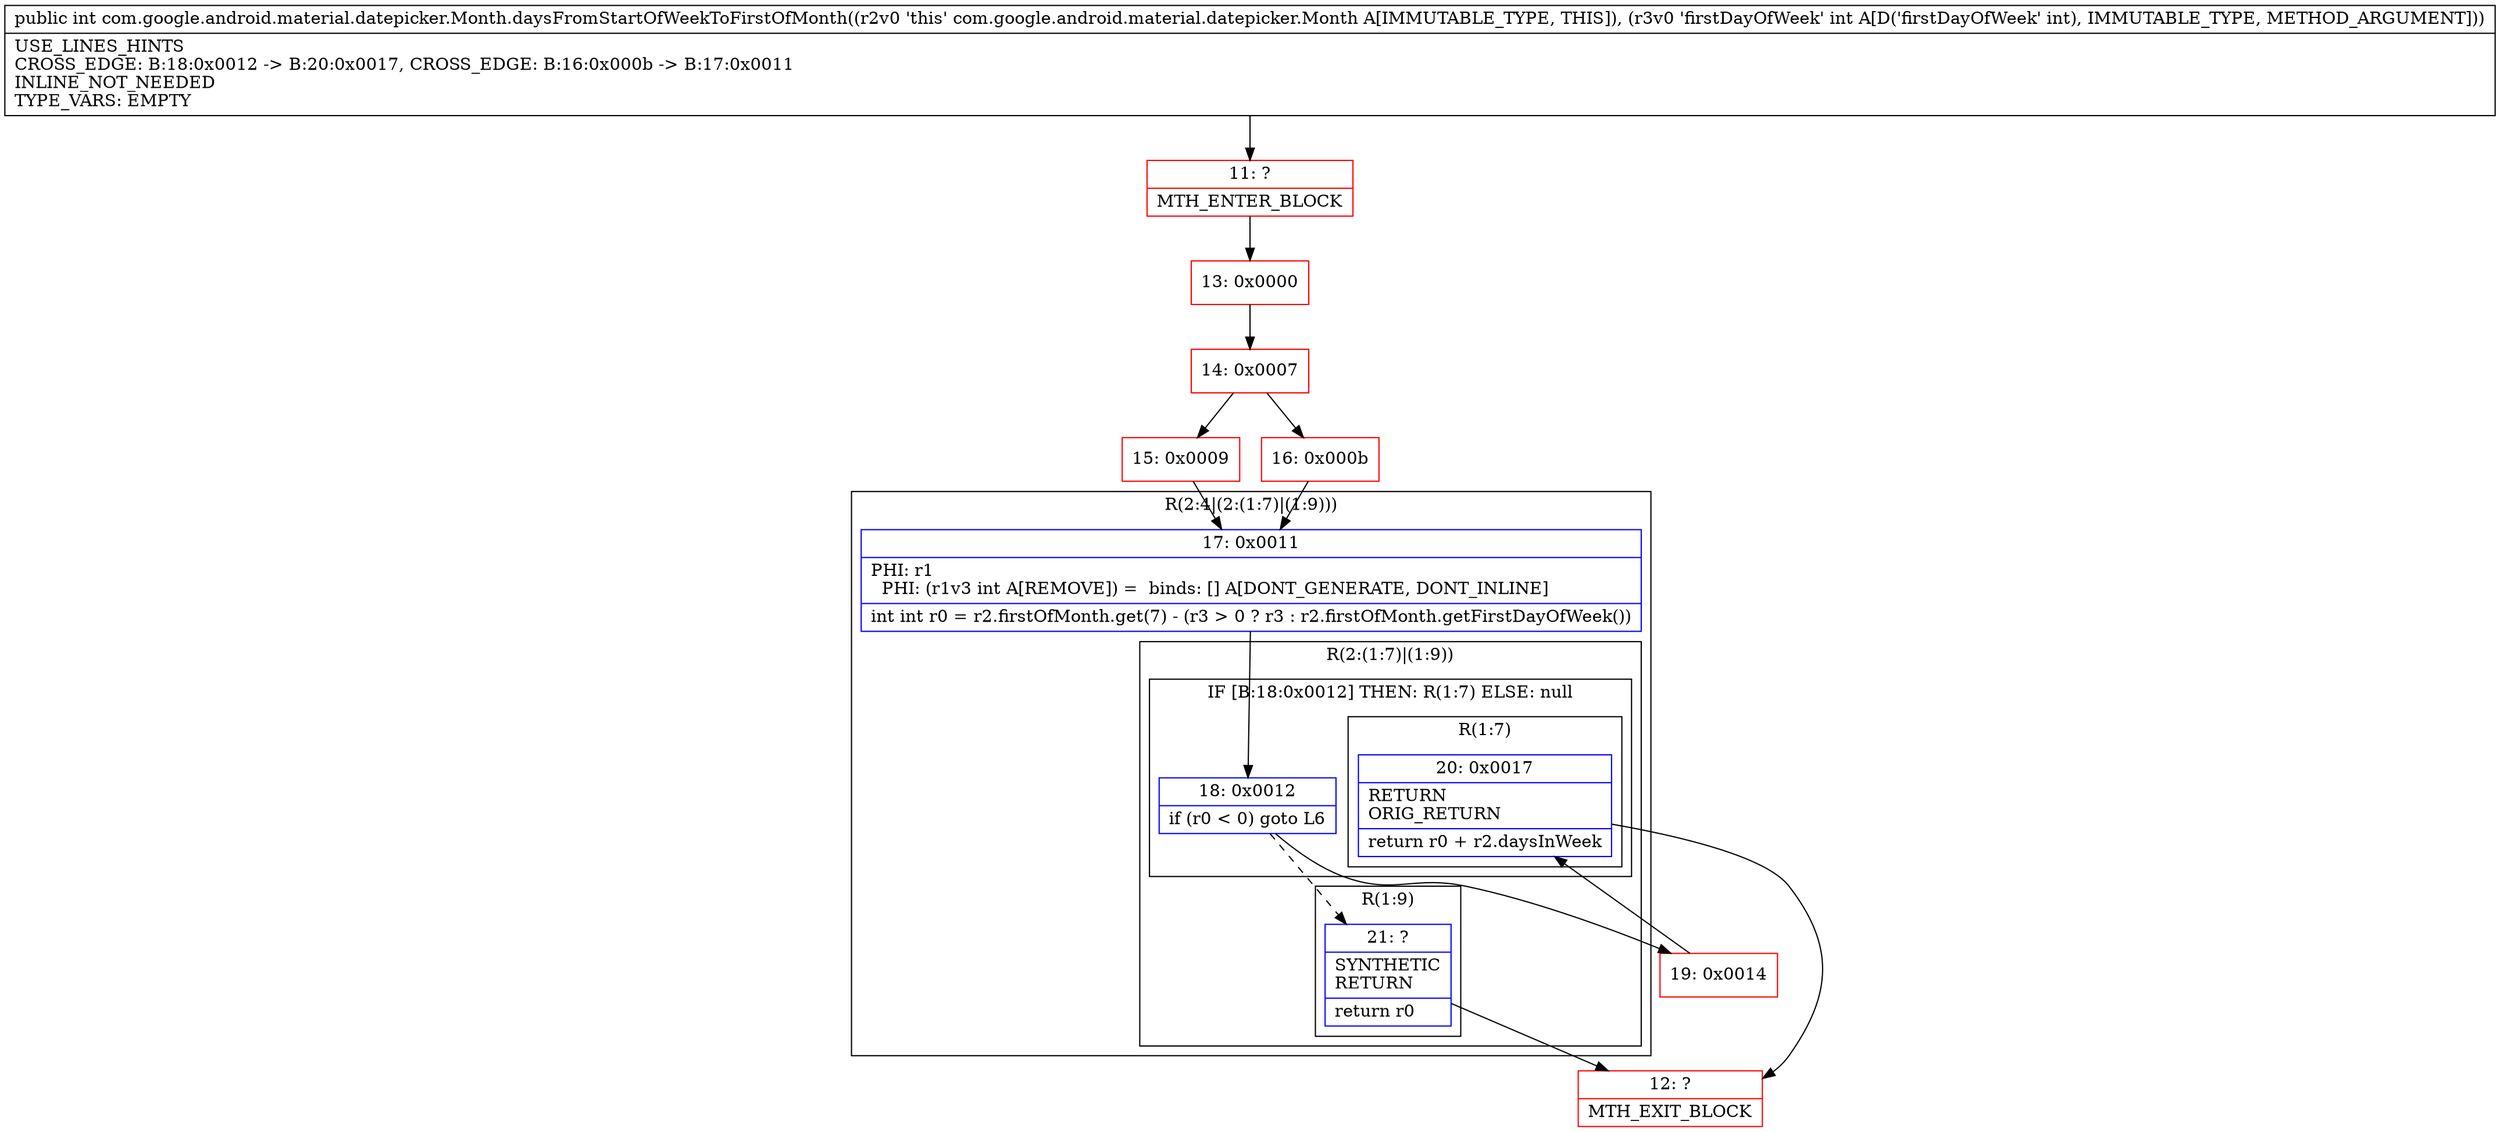 digraph "CFG forcom.google.android.material.datepicker.Month.daysFromStartOfWeekToFirstOfMonth(I)I" {
subgraph cluster_Region_921244280 {
label = "R(2:4|(2:(1:7)|(1:9)))";
node [shape=record,color=blue];
Node_17 [shape=record,label="{17\:\ 0x0011|PHI: r1 \l  PHI: (r1v3 int A[REMOVE]) =  binds: [] A[DONT_GENERATE, DONT_INLINE]\l|int int r0 = r2.firstOfMonth.get(7) \- (r3 \> 0 ? r3 : r2.firstOfMonth.getFirstDayOfWeek())\l}"];
subgraph cluster_Region_558392554 {
label = "R(2:(1:7)|(1:9))";
node [shape=record,color=blue];
subgraph cluster_IfRegion_42394216 {
label = "IF [B:18:0x0012] THEN: R(1:7) ELSE: null";
node [shape=record,color=blue];
Node_18 [shape=record,label="{18\:\ 0x0012|if (r0 \< 0) goto L6\l}"];
subgraph cluster_Region_810086335 {
label = "R(1:7)";
node [shape=record,color=blue];
Node_20 [shape=record,label="{20\:\ 0x0017|RETURN\lORIG_RETURN\l|return r0 + r2.daysInWeek\l}"];
}
}
subgraph cluster_Region_2094380106 {
label = "R(1:9)";
node [shape=record,color=blue];
Node_21 [shape=record,label="{21\:\ ?|SYNTHETIC\lRETURN\l|return r0\l}"];
}
}
}
Node_11 [shape=record,color=red,label="{11\:\ ?|MTH_ENTER_BLOCK\l}"];
Node_13 [shape=record,color=red,label="{13\:\ 0x0000}"];
Node_14 [shape=record,color=red,label="{14\:\ 0x0007}"];
Node_15 [shape=record,color=red,label="{15\:\ 0x0009}"];
Node_19 [shape=record,color=red,label="{19\:\ 0x0014}"];
Node_12 [shape=record,color=red,label="{12\:\ ?|MTH_EXIT_BLOCK\l}"];
Node_16 [shape=record,color=red,label="{16\:\ 0x000b}"];
MethodNode[shape=record,label="{public int com.google.android.material.datepicker.Month.daysFromStartOfWeekToFirstOfMonth((r2v0 'this' com.google.android.material.datepicker.Month A[IMMUTABLE_TYPE, THIS]), (r3v0 'firstDayOfWeek' int A[D('firstDayOfWeek' int), IMMUTABLE_TYPE, METHOD_ARGUMENT]))  | USE_LINES_HINTS\lCROSS_EDGE: B:18:0x0012 \-\> B:20:0x0017, CROSS_EDGE: B:16:0x000b \-\> B:17:0x0011\lINLINE_NOT_NEEDED\lTYPE_VARS: EMPTY\l}"];
MethodNode -> Node_11;Node_17 -> Node_18;
Node_18 -> Node_19;
Node_18 -> Node_21[style=dashed];
Node_20 -> Node_12;
Node_21 -> Node_12;
Node_11 -> Node_13;
Node_13 -> Node_14;
Node_14 -> Node_15;
Node_14 -> Node_16;
Node_15 -> Node_17;
Node_19 -> Node_20;
Node_16 -> Node_17;
}

